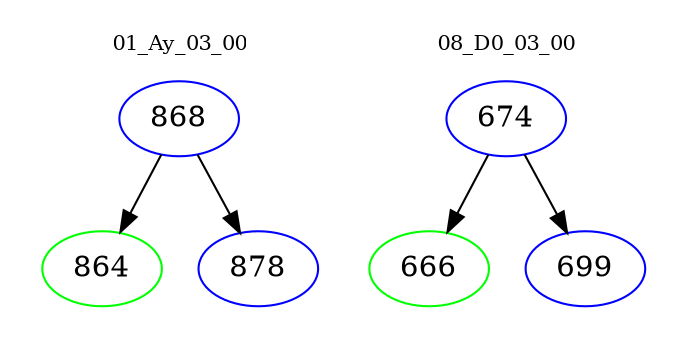 digraph{
subgraph cluster_0 {
color = white
label = "01_Ay_03_00";
fontsize=10;
T0_868 [label="868", color="blue"]
T0_868 -> T0_864 [color="black"]
T0_864 [label="864", color="green"]
T0_868 -> T0_878 [color="black"]
T0_878 [label="878", color="blue"]
}
subgraph cluster_1 {
color = white
label = "08_D0_03_00";
fontsize=10;
T1_674 [label="674", color="blue"]
T1_674 -> T1_666 [color="black"]
T1_666 [label="666", color="green"]
T1_674 -> T1_699 [color="black"]
T1_699 [label="699", color="blue"]
}
}

